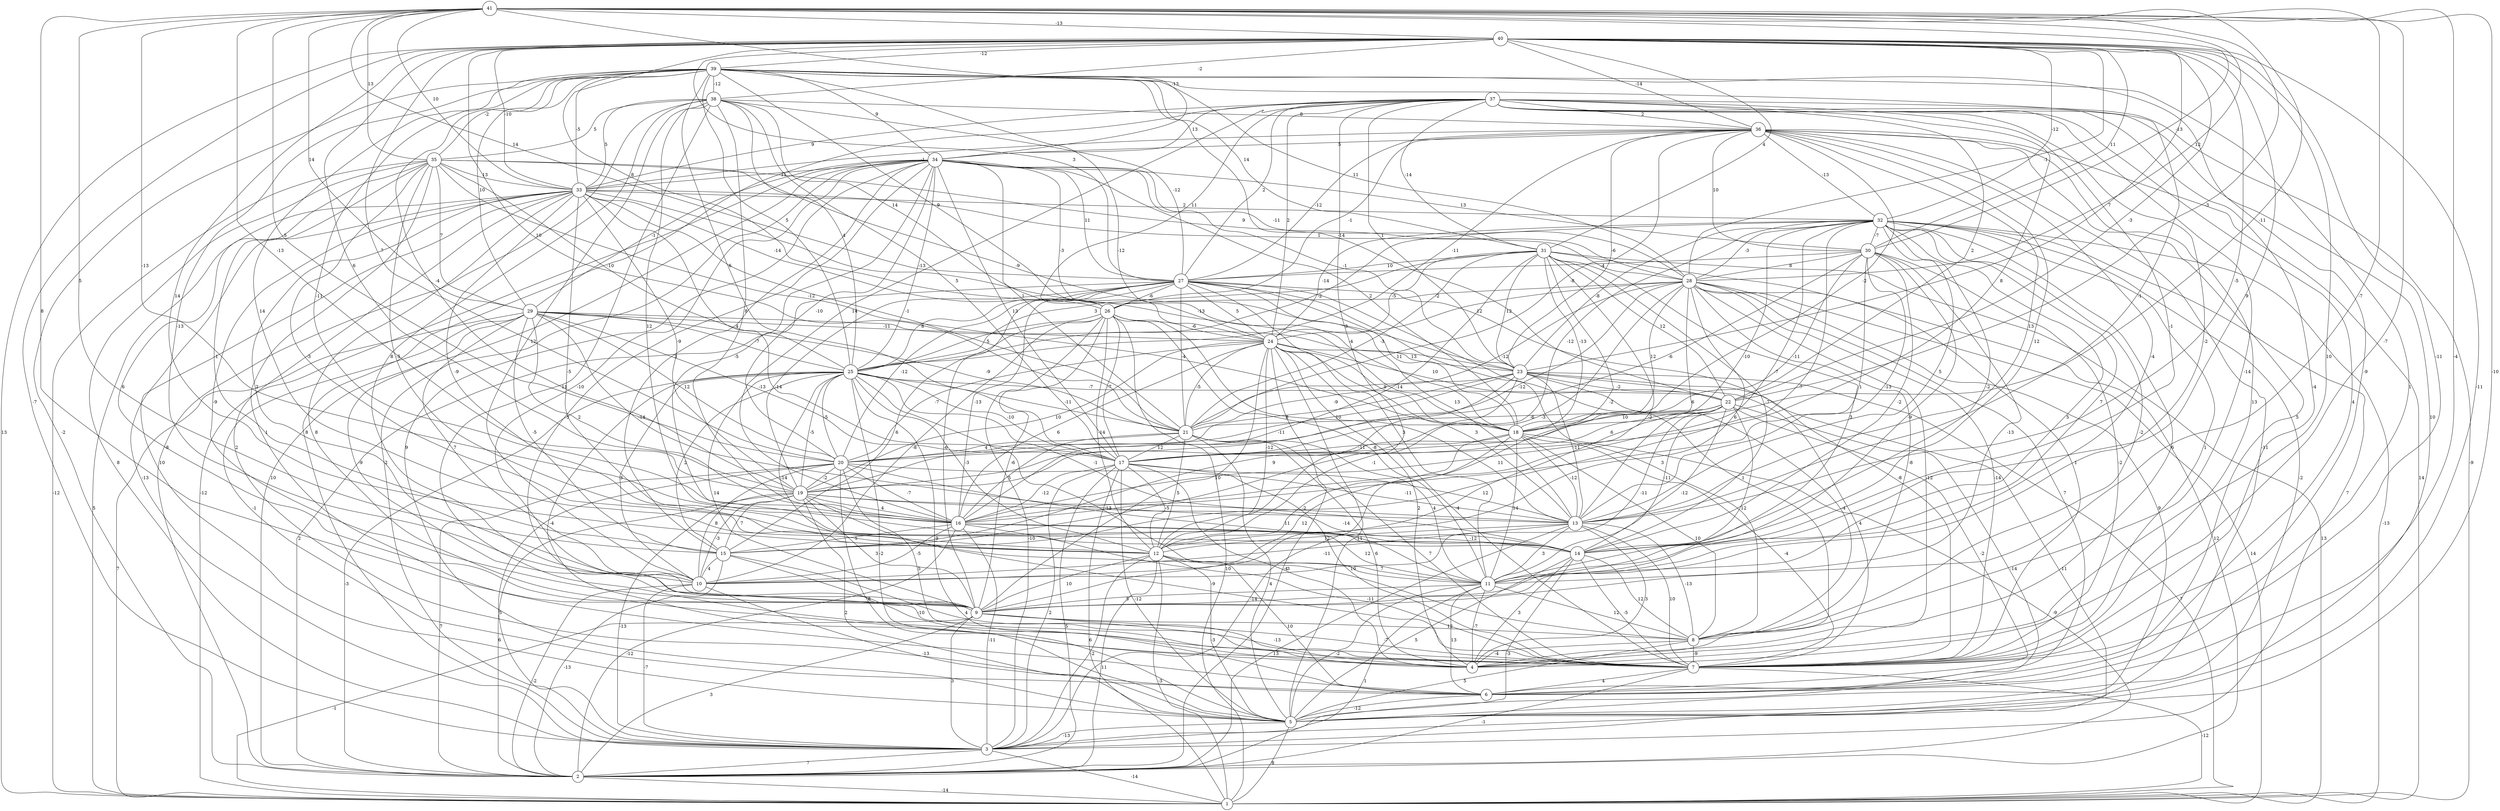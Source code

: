 graph { 
	 fontname="Helvetica,Arial,sans-serif" 
	 node [shape = circle]; 
	 41 -- 4 [label = "-7"];
	 41 -- 5 [label = "-10"];
	 41 -- 6 [label = "-4"];
	 41 -- 9 [label = "8"];
	 41 -- 11 [label = "-7"];
	 41 -- 15 [label = "5"];
	 41 -- 16 [label = "-13"];
	 41 -- 18 [label = "-11"];
	 41 -- 19 [label = "-13"];
	 41 -- 20 [label = "5"];
	 41 -- 22 [label = "-3"];
	 41 -- 27 [label = "14"];
	 41 -- 28 [label = "12"];
	 41 -- 29 [label = "14"];
	 41 -- 30 [label = "-13"];
	 41 -- 33 [label = "10"];
	 41 -- 34 [label = "-13"];
	 41 -- 35 [label = "13"];
	 41 -- 40 [label = "-13"];
	 40 -- 1 [label = "13"];
	 40 -- 3 [label = "-7"];
	 40 -- 4 [label = "10"];
	 40 -- 5 [label = "-11"];
	 40 -- 7 [label = "-11"];
	 40 -- 12 [label = "14"];
	 40 -- 13 [label = "-5"];
	 40 -- 14 [label = "9"];
	 40 -- 19 [label = "6"];
	 40 -- 20 [label = "7"];
	 40 -- 21 [label = "10"];
	 40 -- 22 [label = "-3"];
	 40 -- 23 [label = "7"];
	 40 -- 26 [label = "8"];
	 40 -- 27 [label = "3"];
	 40 -- 28 [label = "-1"];
	 40 -- 30 [label = "11"];
	 40 -- 31 [label = "4"];
	 40 -- 32 [label = "-12"];
	 40 -- 33 [label = "-10"];
	 40 -- 36 [label = "-14"];
	 40 -- 38 [label = "-2"];
	 40 -- 39 [label = "-12"];
	 39 -- 2 [label = "-2"];
	 39 -- 6 [label = "1"];
	 39 -- 7 [label = "-9"];
	 39 -- 10 [label = "-13"];
	 39 -- 12 [label = "14"];
	 39 -- 13 [label = "-1"];
	 39 -- 16 [label = "-11"];
	 39 -- 17 [label = "6"];
	 39 -- 18 [label = "-12"];
	 39 -- 19 [label = "-4"];
	 39 -- 22 [label = "-14"];
	 39 -- 24 [label = "9"];
	 39 -- 25 [label = "5"];
	 39 -- 28 [label = "11"];
	 39 -- 29 [label = "10"];
	 39 -- 31 [label = "14"];
	 39 -- 33 [label = "-5"];
	 39 -- 34 [label = "9"];
	 39 -- 35 [label = "-2"];
	 39 -- 38 [label = "-12"];
	 38 -- 2 [label = "-8"];
	 38 -- 7 [label = "11"];
	 38 -- 9 [label = "8"];
	 38 -- 10 [label = "12"];
	 38 -- 14 [label = "12"];
	 38 -- 16 [label = "8"];
	 38 -- 17 [label = "5"];
	 38 -- 25 [label = "4"];
	 38 -- 26 [label = "14"];
	 38 -- 27 [label = "-12"];
	 38 -- 33 [label = "5"];
	 38 -- 35 [label = "5"];
	 38 -- 36 [label = "-8"];
	 37 -- 1 [label = "-9"];
	 37 -- 3 [label = "8"];
	 37 -- 5 [label = "10"];
	 37 -- 6 [label = "4"];
	 37 -- 7 [label = "-4"];
	 37 -- 8 [label = "-14"];
	 37 -- 11 [label = "-2"];
	 37 -- 12 [label = "3"];
	 37 -- 14 [label = "-1"];
	 37 -- 16 [label = "14"];
	 37 -- 17 [label = "8"];
	 37 -- 22 [label = "2"];
	 37 -- 23 [label = "1"];
	 37 -- 24 [label = "2"];
	 37 -- 26 [label = "11"];
	 37 -- 27 [label = "2"];
	 37 -- 31 [label = "-14"];
	 37 -- 33 [label = "9"];
	 37 -- 34 [label = "13"];
	 37 -- 36 [label = "2"];
	 36 -- 1 [label = "14"];
	 36 -- 3 [label = "-11"];
	 36 -- 6 [label = "5"];
	 36 -- 7 [label = "13"];
	 36 -- 11 [label = "-4"];
	 36 -- 13 [label = "13"];
	 36 -- 14 [label = "12"];
	 36 -- 18 [label = "-2"];
	 36 -- 21 [label = "-8"];
	 36 -- 23 [label = "-6"];
	 36 -- 25 [label = "-11"];
	 36 -- 26 [label = "-1"];
	 36 -- 27 [label = "-12"];
	 36 -- 30 [label = "10"];
	 36 -- 32 [label = "-13"];
	 36 -- 33 [label = "-1"];
	 36 -- 34 [label = "5"];
	 35 -- 1 [label = "-12"];
	 35 -- 3 [label = "8"];
	 35 -- 6 [label = "1"];
	 35 -- 9 [label = "6"];
	 35 -- 12 [label = "-3"];
	 35 -- 14 [label = "-5"];
	 35 -- 15 [label = "-1"];
	 35 -- 18 [label = "-12"];
	 35 -- 23 [label = "-9"];
	 35 -- 25 [label = "-10"];
	 35 -- 28 [label = "9"];
	 35 -- 29 [label = "7"];
	 35 -- 33 [label = "13"];
	 34 -- 1 [label = "-12"];
	 34 -- 2 [label = "10"];
	 34 -- 3 [label = "2"];
	 34 -- 5 [label = "9"];
	 34 -- 7 [label = "3"];
	 34 -- 9 [label = "-10"];
	 34 -- 14 [label = "-5"];
	 34 -- 15 [label = "3"];
	 34 -- 17 [label = "13"];
	 34 -- 18 [label = "2"];
	 34 -- 20 [label = "-10"];
	 34 -- 21 [label = "1"];
	 34 -- 23 [label = "-1"];
	 34 -- 24 [label = "-3"];
	 34 -- 25 [label = "-13"];
	 34 -- 27 [label = "11"];
	 34 -- 28 [label = "-11"];
	 34 -- 29 [label = "-1"];
	 34 -- 30 [label = "13"];
	 34 -- 33 [label = "11"];
	 33 -- 1 [label = "5"];
	 33 -- 3 [label = "-13"];
	 33 -- 5 [label = "10"];
	 33 -- 6 [label = "2"];
	 33 -- 7 [label = "8"];
	 33 -- 9 [label = "-9"];
	 33 -- 10 [label = "2"];
	 33 -- 12 [label = "-9"];
	 33 -- 14 [label = "-5"];
	 33 -- 17 [label = "4"];
	 33 -- 18 [label = "-13"];
	 33 -- 19 [label = "-9"];
	 33 -- 21 [label = "-1"];
	 33 -- 26 [label = "-14"];
	 33 -- 28 [label = "1"];
	 33 -- 32 [label = "2"];
	 32 -- 1 [label = "-13"];
	 32 -- 3 [label = "7"];
	 32 -- 4 [label = "6"];
	 32 -- 5 [label = "-2"];
	 32 -- 7 [label = "1"];
	 32 -- 8 [label = "-2"];
	 32 -- 9 [label = "5"];
	 32 -- 11 [label = "7"];
	 32 -- 13 [label = "5"];
	 32 -- 14 [label = "-2"];
	 32 -- 15 [label = "-7"];
	 32 -- 16 [label = "-7"];
	 32 -- 17 [label = "-12"];
	 32 -- 19 [label = "-10"];
	 32 -- 23 [label = "-8"];
	 32 -- 24 [label = "-14"];
	 32 -- 25 [label = "-2"];
	 32 -- 28 [label = "-3"];
	 32 -- 30 [label = "-7"];
	 31 -- 1 [label = "13"];
	 31 -- 7 [label = "1"];
	 31 -- 10 [label = "-2"];
	 31 -- 11 [label = "3"];
	 31 -- 12 [label = "-2"];
	 31 -- 14 [label = "-7"];
	 31 -- 16 [label = "-14"];
	 31 -- 18 [label = "-13"];
	 31 -- 21 [label = "-3"];
	 31 -- 22 [label = "12"];
	 31 -- 23 [label = "12"];
	 31 -- 24 [label = "-5"];
	 31 -- 25 [label = "3"];
	 31 -- 27 [label = "10"];
	 30 -- 7 [label = "-2"];
	 30 -- 9 [label = "-13"];
	 30 -- 11 [label = "-9"];
	 30 -- 13 [label = "-13"];
	 30 -- 14 [label = "-2"];
	 30 -- 16 [label = "1"];
	 30 -- 17 [label = "-11"];
	 30 -- 20 [label = "-6"];
	 30 -- 27 [label = "-4"];
	 30 -- 28 [label = "8"];
	 29 -- 1 [label = "7"];
	 29 -- 6 [label = "-1"];
	 29 -- 9 [label = "-9"];
	 29 -- 10 [label = "7"];
	 29 -- 13 [label = "-14"];
	 29 -- 15 [label = "-5"];
	 29 -- 16 [label = "2"];
	 29 -- 17 [label = "-13"];
	 29 -- 20 [label = "12"];
	 29 -- 21 [label = "-9"];
	 29 -- 23 [label = "-4"];
	 29 -- 24 [label = "-11"];
	 29 -- 25 [label = "-7"];
	 28 -- 1 [label = "14"];
	 28 -- 2 [label = "12"];
	 28 -- 4 [label = "-12"];
	 28 -- 5 [label = "9"];
	 28 -- 6 [label = "7"];
	 28 -- 7 [label = "-14"];
	 28 -- 8 [label = "-8"];
	 28 -- 12 [label = "6"];
	 28 -- 13 [label = "6"];
	 28 -- 15 [label = "-3"];
	 28 -- 18 [label = "12"];
	 28 -- 19 [label = "-12"];
	 28 -- 21 [label = "-12"];
	 28 -- 24 [label = "12"];
	 28 -- 26 [label = "-2"];
	 27 -- 2 [label = "2"];
	 27 -- 4 [label = "1"];
	 27 -- 7 [label = "-8"];
	 27 -- 8 [label = "3"];
	 27 -- 9 [label = "-6"];
	 27 -- 11 [label = "3"];
	 27 -- 13 [label = "13"];
	 27 -- 16 [label = "-13"];
	 27 -- 18 [label = "11"];
	 27 -- 19 [label = "-14"];
	 27 -- 20 [label = "-12"];
	 27 -- 21 [label = "-4"];
	 27 -- 24 [label = "5"];
	 27 -- 25 [label = "8"];
	 27 -- 26 [label = "-6"];
	 26 -- 1 [label = "10"];
	 26 -- 3 [label = "-10"];
	 26 -- 9 [label = "-6"];
	 26 -- 10 [label = "-8"];
	 26 -- 11 [label = "-8"];
	 26 -- 12 [label = "-14"];
	 26 -- 13 [label = "10"];
	 26 -- 15 [label = "6"];
	 26 -- 17 [label = "-7"];
	 26 -- 24 [label = "-6"];
	 26 -- 25 [label = "5"];
	 25 -- 2 [label = "-3"];
	 25 -- 4 [label = "-4"];
	 25 -- 5 [label = "-2"];
	 25 -- 6 [label = "-9"];
	 25 -- 8 [label = "-13"];
	 25 -- 9 [label = "14"];
	 25 -- 10 [label = "3"];
	 25 -- 11 [label = "-14"];
	 25 -- 12 [label = "-3"];
	 25 -- 14 [label = "-1"];
	 25 -- 15 [label = "2"];
	 25 -- 17 [label = "-10"];
	 25 -- 19 [label = "-5"];
	 25 -- 20 [label = "-5"];
	 25 -- 21 [label = "-11"];
	 25 -- 22 [label = "-7"];
	 24 -- 2 [label = "-4"];
	 24 -- 4 [label = "2"];
	 24 -- 5 [label = "11"];
	 24 -- 7 [label = "-4"];
	 24 -- 9 [label = "10"];
	 24 -- 12 [label = "-12"];
	 24 -- 13 [label = "3"];
	 24 -- 16 [label = "6"];
	 24 -- 18 [label = "9"];
	 24 -- 19 [label = "10"];
	 24 -- 20 [label = "-7"];
	 24 -- 21 [label = "-5"];
	 24 -- 22 [label = "10"];
	 24 -- 23 [label = "13"];
	 23 -- 1 [label = "7"];
	 23 -- 3 [label = "-11"];
	 23 -- 7 [label = "4"];
	 23 -- 8 [label = "-4"];
	 23 -- 12 [label = "-1"];
	 23 -- 13 [label = "-11"];
	 23 -- 15 [label = "9"];
	 23 -- 19 [label = "-11"];
	 23 -- 20 [label = "8"];
	 23 -- 21 [label = "-9"];
	 23 -- 22 [label = "-2"];
	 22 -- 5 [label = "-14"];
	 22 -- 6 [label = "-2"];
	 22 -- 9 [label = "12"];
	 22 -- 10 [label = "-11"];
	 22 -- 11 [label = "-12"];
	 22 -- 14 [label = "-11"];
	 22 -- 16 [label = "11"];
	 22 -- 17 [label = "6"];
	 22 -- 18 [label = "10"];
	 22 -- 21 [label = "-6"];
	 21 -- 4 [label = "6"];
	 21 -- 5 [label = "4"];
	 21 -- 7 [label = "7"];
	 21 -- 11 [label = "4"];
	 21 -- 12 [label = "5"];
	 21 -- 16 [label = "5"];
	 21 -- 17 [label = "12"];
	 21 -- 20 [label = "4"];
	 20 -- 2 [label = "7"];
	 20 -- 3 [label = "5"];
	 20 -- 4 [label = "5"];
	 20 -- 5 [label = "8"];
	 20 -- 10 [label = "8"];
	 20 -- 11 [label = "11"];
	 20 -- 13 [label = "-11"];
	 20 -- 16 [label = "-7"];
	 20 -- 19 [label = "-2"];
	 19 -- 2 [label = "6"];
	 19 -- 3 [label = "-13"];
	 19 -- 5 [label = "2"];
	 19 -- 7 [label = "-9"];
	 19 -- 9 [label = "3"];
	 19 -- 10 [label = "-3"];
	 19 -- 13 [label = "-2"];
	 19 -- 14 [label = "-14"];
	 19 -- 15 [label = "7"];
	 19 -- 16 [label = "4"];
	 18 -- 2 [label = "-9"];
	 18 -- 3 [label = "-14"];
	 18 -- 7 [label = "-4"];
	 18 -- 8 [label = "10"];
	 18 -- 9 [label = "12"];
	 18 -- 11 [label = "14"];
	 18 -- 13 [label = "-12"];
	 18 -- 17 [label = "-11"];
	 17 -- 1 [label = "6"];
	 17 -- 2 [label = "5"];
	 17 -- 3 [label = "2"];
	 17 -- 4 [label = "3"];
	 17 -- 5 [label = "-12"];
	 17 -- 7 [label = "10"];
	 17 -- 12 [label = "-5"];
	 17 -- 13 [label = "12"];
	 17 -- 16 [label = "-12"];
	 16 -- 2 [label = "-12"];
	 16 -- 3 [label = "-11"];
	 16 -- 7 [label = "-11"];
	 16 -- 10 [label = "-5"];
	 16 -- 11 [label = "12"];
	 16 -- 14 [label = "-12"];
	 16 -- 15 [label = "5"];
	 15 -- 2 [label = "-13"];
	 15 -- 4 [label = "-10"];
	 15 -- 7 [label = "4"];
	 15 -- 10 [label = "4"];
	 14 -- 3 [label = "-3"];
	 14 -- 4 [label = "3"];
	 14 -- 5 [label = "5"];
	 14 -- 7 [label = "-5"];
	 14 -- 8 [label = "12"];
	 13 -- 2 [label = "13"];
	 13 -- 4 [label = "3"];
	 13 -- 7 [label = "10"];
	 13 -- 8 [label = "-13"];
	 13 -- 10 [label = "-11"];
	 13 -- 11 [label = "3"];
	 13 -- 12 [label = "12"];
	 12 -- 1 [label = "-3"];
	 12 -- 2 [label = "11"];
	 12 -- 3 [label = "-2"];
	 12 -- 5 [label = "-3"];
	 12 -- 6 [label = "10"];
	 12 -- 9 [label = "10"];
	 12 -- 11 [label = "7"];
	 11 -- 2 [label = "1"];
	 11 -- 4 [label = "-7"];
	 11 -- 5 [label = "-2"];
	 11 -- 6 [label = "13"];
	 11 -- 8 [label = "12"];
	 11 -- 9 [label = "5"];
	 10 -- 2 [label = "-2"];
	 10 -- 3 [label = "-7"];
	 10 -- 5 [label = "-13"];
	 9 -- 1 [label = "-1"];
	 9 -- 2 [label = "3"];
	 9 -- 3 [label = "3"];
	 9 -- 4 [label = "-13"];
	 9 -- 7 [label = "-7"];
	 9 -- 8 [label = "12"];
	 8 -- 4 [label = "-4"];
	 8 -- 5 [label = "5"];
	 8 -- 7 [label = "-9"];
	 7 -- 1 [label = "-12"];
	 7 -- 2 [label = "-1"];
	 7 -- 6 [label = "4"];
	 6 -- 5 [label = "-12"];
	 5 -- 1 [label = "8"];
	 5 -- 3 [label = "-13"];
	 3 -- 1 [label = "-14"];
	 3 -- 2 [label = "7"];
	 2 -- 1 [label = "-14"];
	 1;
	 2;
	 3;
	 4;
	 5;
	 6;
	 7;
	 8;
	 9;
	 10;
	 11;
	 12;
	 13;
	 14;
	 15;
	 16;
	 17;
	 18;
	 19;
	 20;
	 21;
	 22;
	 23;
	 24;
	 25;
	 26;
	 27;
	 28;
	 29;
	 30;
	 31;
	 32;
	 33;
	 34;
	 35;
	 36;
	 37;
	 38;
	 39;
	 40;
	 41;
}
